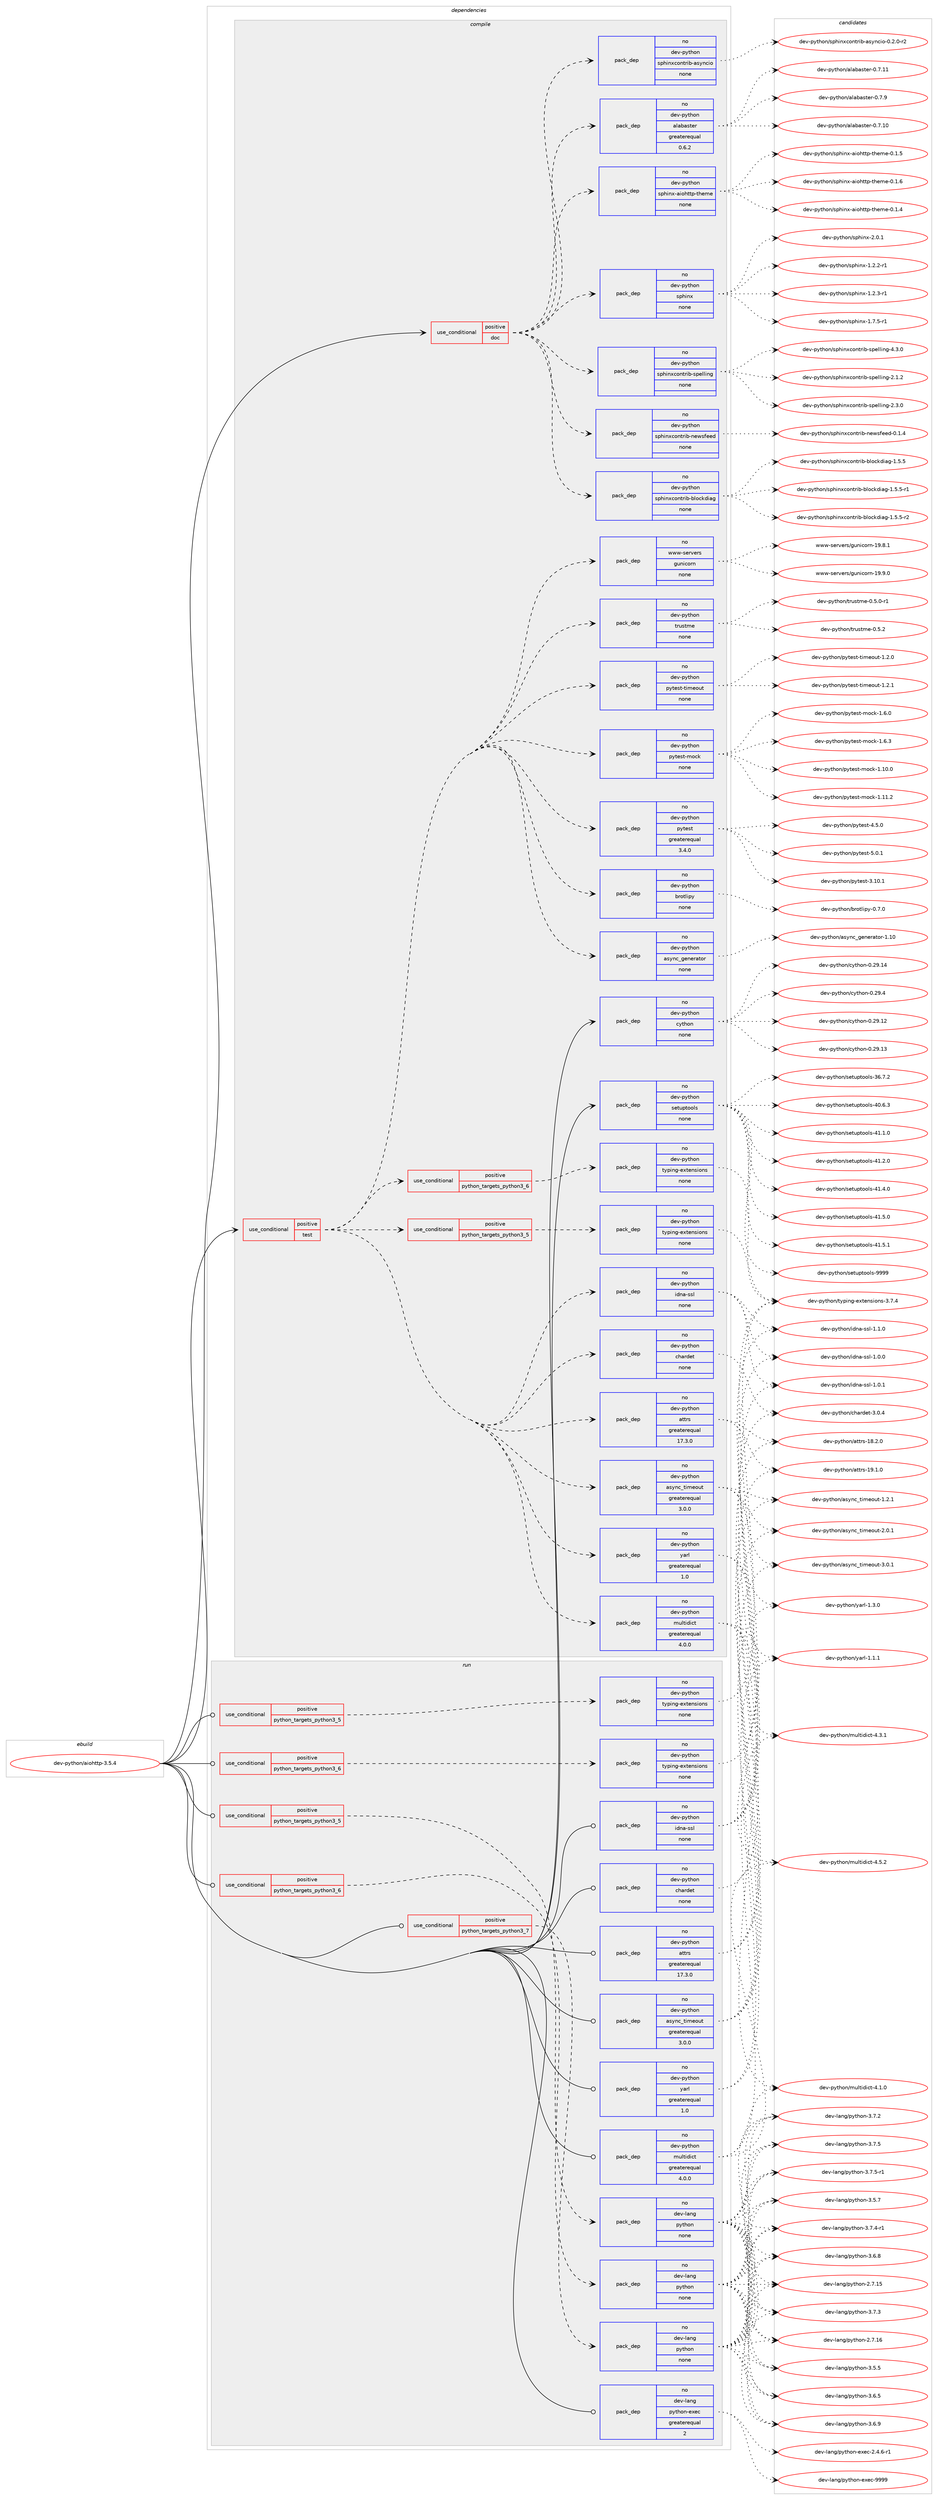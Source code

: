 digraph prolog {

# *************
# Graph options
# *************

newrank=true;
concentrate=true;
compound=true;
graph [rankdir=LR,fontname=Helvetica,fontsize=10,ranksep=1.5];#, ranksep=2.5, nodesep=0.2];
edge  [arrowhead=vee];
node  [fontname=Helvetica,fontsize=10];

# **********
# The ebuild
# **********

subgraph cluster_leftcol {
color=gray;
rank=same;
label=<<i>ebuild</i>>;
id [label="dev-python/aiohttp-3.5.4", color=red, width=4, href="../dev-python/aiohttp-3.5.4.svg"];
}

# ****************
# The dependencies
# ****************

subgraph cluster_midcol {
color=gray;
label=<<i>dependencies</i>>;
subgraph cluster_compile {
fillcolor="#eeeeee";
style=filled;
label=<<i>compile</i>>;
subgraph cond135931 {
dependency593537 [label=<<TABLE BORDER="0" CELLBORDER="1" CELLSPACING="0" CELLPADDING="4"><TR><TD ROWSPAN="3" CELLPADDING="10">use_conditional</TD></TR><TR><TD>positive</TD></TR><TR><TD>doc</TD></TR></TABLE>>, shape=none, color=red];
subgraph pack445834 {
dependency593538 [label=<<TABLE BORDER="0" CELLBORDER="1" CELLSPACING="0" CELLPADDING="4" WIDTH="220"><TR><TD ROWSPAN="6" CELLPADDING="30">pack_dep</TD></TR><TR><TD WIDTH="110">no</TD></TR><TR><TD>dev-python</TD></TR><TR><TD>alabaster</TD></TR><TR><TD>greaterequal</TD></TR><TR><TD>0.6.2</TD></TR></TABLE>>, shape=none, color=blue];
}
dependency593537:e -> dependency593538:w [weight=20,style="dashed",arrowhead="vee"];
subgraph pack445835 {
dependency593539 [label=<<TABLE BORDER="0" CELLBORDER="1" CELLSPACING="0" CELLPADDING="4" WIDTH="220"><TR><TD ROWSPAN="6" CELLPADDING="30">pack_dep</TD></TR><TR><TD WIDTH="110">no</TD></TR><TR><TD>dev-python</TD></TR><TR><TD>sphinxcontrib-asyncio</TD></TR><TR><TD>none</TD></TR><TR><TD></TD></TR></TABLE>>, shape=none, color=blue];
}
dependency593537:e -> dependency593539:w [weight=20,style="dashed",arrowhead="vee"];
subgraph pack445836 {
dependency593540 [label=<<TABLE BORDER="0" CELLBORDER="1" CELLSPACING="0" CELLPADDING="4" WIDTH="220"><TR><TD ROWSPAN="6" CELLPADDING="30">pack_dep</TD></TR><TR><TD WIDTH="110">no</TD></TR><TR><TD>dev-python</TD></TR><TR><TD>sphinxcontrib-blockdiag</TD></TR><TR><TD>none</TD></TR><TR><TD></TD></TR></TABLE>>, shape=none, color=blue];
}
dependency593537:e -> dependency593540:w [weight=20,style="dashed",arrowhead="vee"];
subgraph pack445837 {
dependency593541 [label=<<TABLE BORDER="0" CELLBORDER="1" CELLSPACING="0" CELLPADDING="4" WIDTH="220"><TR><TD ROWSPAN="6" CELLPADDING="30">pack_dep</TD></TR><TR><TD WIDTH="110">no</TD></TR><TR><TD>dev-python</TD></TR><TR><TD>sphinxcontrib-newsfeed</TD></TR><TR><TD>none</TD></TR><TR><TD></TD></TR></TABLE>>, shape=none, color=blue];
}
dependency593537:e -> dependency593541:w [weight=20,style="dashed",arrowhead="vee"];
subgraph pack445838 {
dependency593542 [label=<<TABLE BORDER="0" CELLBORDER="1" CELLSPACING="0" CELLPADDING="4" WIDTH="220"><TR><TD ROWSPAN="6" CELLPADDING="30">pack_dep</TD></TR><TR><TD WIDTH="110">no</TD></TR><TR><TD>dev-python</TD></TR><TR><TD>sphinxcontrib-spelling</TD></TR><TR><TD>none</TD></TR><TR><TD></TD></TR></TABLE>>, shape=none, color=blue];
}
dependency593537:e -> dependency593542:w [weight=20,style="dashed",arrowhead="vee"];
subgraph pack445839 {
dependency593543 [label=<<TABLE BORDER="0" CELLBORDER="1" CELLSPACING="0" CELLPADDING="4" WIDTH="220"><TR><TD ROWSPAN="6" CELLPADDING="30">pack_dep</TD></TR><TR><TD WIDTH="110">no</TD></TR><TR><TD>dev-python</TD></TR><TR><TD>sphinx</TD></TR><TR><TD>none</TD></TR><TR><TD></TD></TR></TABLE>>, shape=none, color=blue];
}
dependency593537:e -> dependency593543:w [weight=20,style="dashed",arrowhead="vee"];
subgraph pack445840 {
dependency593544 [label=<<TABLE BORDER="0" CELLBORDER="1" CELLSPACING="0" CELLPADDING="4" WIDTH="220"><TR><TD ROWSPAN="6" CELLPADDING="30">pack_dep</TD></TR><TR><TD WIDTH="110">no</TD></TR><TR><TD>dev-python</TD></TR><TR><TD>sphinx-aiohttp-theme</TD></TR><TR><TD>none</TD></TR><TR><TD></TD></TR></TABLE>>, shape=none, color=blue];
}
dependency593537:e -> dependency593544:w [weight=20,style="dashed",arrowhead="vee"];
}
id:e -> dependency593537:w [weight=20,style="solid",arrowhead="vee"];
subgraph cond135932 {
dependency593545 [label=<<TABLE BORDER="0" CELLBORDER="1" CELLSPACING="0" CELLPADDING="4"><TR><TD ROWSPAN="3" CELLPADDING="10">use_conditional</TD></TR><TR><TD>positive</TD></TR><TR><TD>test</TD></TR></TABLE>>, shape=none, color=red];
subgraph pack445841 {
dependency593546 [label=<<TABLE BORDER="0" CELLBORDER="1" CELLSPACING="0" CELLPADDING="4" WIDTH="220"><TR><TD ROWSPAN="6" CELLPADDING="30">pack_dep</TD></TR><TR><TD WIDTH="110">no</TD></TR><TR><TD>dev-python</TD></TR><TR><TD>async_timeout</TD></TR><TR><TD>greaterequal</TD></TR><TR><TD>3.0.0</TD></TR></TABLE>>, shape=none, color=blue];
}
dependency593545:e -> dependency593546:w [weight=20,style="dashed",arrowhead="vee"];
subgraph pack445842 {
dependency593547 [label=<<TABLE BORDER="0" CELLBORDER="1" CELLSPACING="0" CELLPADDING="4" WIDTH="220"><TR><TD ROWSPAN="6" CELLPADDING="30">pack_dep</TD></TR><TR><TD WIDTH="110">no</TD></TR><TR><TD>dev-python</TD></TR><TR><TD>attrs</TD></TR><TR><TD>greaterequal</TD></TR><TR><TD>17.3.0</TD></TR></TABLE>>, shape=none, color=blue];
}
dependency593545:e -> dependency593547:w [weight=20,style="dashed",arrowhead="vee"];
subgraph pack445843 {
dependency593548 [label=<<TABLE BORDER="0" CELLBORDER="1" CELLSPACING="0" CELLPADDING="4" WIDTH="220"><TR><TD ROWSPAN="6" CELLPADDING="30">pack_dep</TD></TR><TR><TD WIDTH="110">no</TD></TR><TR><TD>dev-python</TD></TR><TR><TD>chardet</TD></TR><TR><TD>none</TD></TR><TR><TD></TD></TR></TABLE>>, shape=none, color=blue];
}
dependency593545:e -> dependency593548:w [weight=20,style="dashed",arrowhead="vee"];
subgraph pack445844 {
dependency593549 [label=<<TABLE BORDER="0" CELLBORDER="1" CELLSPACING="0" CELLPADDING="4" WIDTH="220"><TR><TD ROWSPAN="6" CELLPADDING="30">pack_dep</TD></TR><TR><TD WIDTH="110">no</TD></TR><TR><TD>dev-python</TD></TR><TR><TD>multidict</TD></TR><TR><TD>greaterequal</TD></TR><TR><TD>4.0.0</TD></TR></TABLE>>, shape=none, color=blue];
}
dependency593545:e -> dependency593549:w [weight=20,style="dashed",arrowhead="vee"];
subgraph pack445845 {
dependency593550 [label=<<TABLE BORDER="0" CELLBORDER="1" CELLSPACING="0" CELLPADDING="4" WIDTH="220"><TR><TD ROWSPAN="6" CELLPADDING="30">pack_dep</TD></TR><TR><TD WIDTH="110">no</TD></TR><TR><TD>dev-python</TD></TR><TR><TD>yarl</TD></TR><TR><TD>greaterequal</TD></TR><TR><TD>1.0</TD></TR></TABLE>>, shape=none, color=blue];
}
dependency593545:e -> dependency593550:w [weight=20,style="dashed",arrowhead="vee"];
subgraph pack445846 {
dependency593551 [label=<<TABLE BORDER="0" CELLBORDER="1" CELLSPACING="0" CELLPADDING="4" WIDTH="220"><TR><TD ROWSPAN="6" CELLPADDING="30">pack_dep</TD></TR><TR><TD WIDTH="110">no</TD></TR><TR><TD>dev-python</TD></TR><TR><TD>idna-ssl</TD></TR><TR><TD>none</TD></TR><TR><TD></TD></TR></TABLE>>, shape=none, color=blue];
}
dependency593545:e -> dependency593551:w [weight=20,style="dashed",arrowhead="vee"];
subgraph cond135933 {
dependency593552 [label=<<TABLE BORDER="0" CELLBORDER="1" CELLSPACING="0" CELLPADDING="4"><TR><TD ROWSPAN="3" CELLPADDING="10">use_conditional</TD></TR><TR><TD>positive</TD></TR><TR><TD>python_targets_python3_5</TD></TR></TABLE>>, shape=none, color=red];
subgraph pack445847 {
dependency593553 [label=<<TABLE BORDER="0" CELLBORDER="1" CELLSPACING="0" CELLPADDING="4" WIDTH="220"><TR><TD ROWSPAN="6" CELLPADDING="30">pack_dep</TD></TR><TR><TD WIDTH="110">no</TD></TR><TR><TD>dev-python</TD></TR><TR><TD>typing-extensions</TD></TR><TR><TD>none</TD></TR><TR><TD></TD></TR></TABLE>>, shape=none, color=blue];
}
dependency593552:e -> dependency593553:w [weight=20,style="dashed",arrowhead="vee"];
}
dependency593545:e -> dependency593552:w [weight=20,style="dashed",arrowhead="vee"];
subgraph cond135934 {
dependency593554 [label=<<TABLE BORDER="0" CELLBORDER="1" CELLSPACING="0" CELLPADDING="4"><TR><TD ROWSPAN="3" CELLPADDING="10">use_conditional</TD></TR><TR><TD>positive</TD></TR><TR><TD>python_targets_python3_6</TD></TR></TABLE>>, shape=none, color=red];
subgraph pack445848 {
dependency593555 [label=<<TABLE BORDER="0" CELLBORDER="1" CELLSPACING="0" CELLPADDING="4" WIDTH="220"><TR><TD ROWSPAN="6" CELLPADDING="30">pack_dep</TD></TR><TR><TD WIDTH="110">no</TD></TR><TR><TD>dev-python</TD></TR><TR><TD>typing-extensions</TD></TR><TR><TD>none</TD></TR><TR><TD></TD></TR></TABLE>>, shape=none, color=blue];
}
dependency593554:e -> dependency593555:w [weight=20,style="dashed",arrowhead="vee"];
}
dependency593545:e -> dependency593554:w [weight=20,style="dashed",arrowhead="vee"];
subgraph pack445849 {
dependency593556 [label=<<TABLE BORDER="0" CELLBORDER="1" CELLSPACING="0" CELLPADDING="4" WIDTH="220"><TR><TD ROWSPAN="6" CELLPADDING="30">pack_dep</TD></TR><TR><TD WIDTH="110">no</TD></TR><TR><TD>dev-python</TD></TR><TR><TD>async_generator</TD></TR><TR><TD>none</TD></TR><TR><TD></TD></TR></TABLE>>, shape=none, color=blue];
}
dependency593545:e -> dependency593556:w [weight=20,style="dashed",arrowhead="vee"];
subgraph pack445850 {
dependency593557 [label=<<TABLE BORDER="0" CELLBORDER="1" CELLSPACING="0" CELLPADDING="4" WIDTH="220"><TR><TD ROWSPAN="6" CELLPADDING="30">pack_dep</TD></TR><TR><TD WIDTH="110">no</TD></TR><TR><TD>dev-python</TD></TR><TR><TD>brotlipy</TD></TR><TR><TD>none</TD></TR><TR><TD></TD></TR></TABLE>>, shape=none, color=blue];
}
dependency593545:e -> dependency593557:w [weight=20,style="dashed",arrowhead="vee"];
subgraph pack445851 {
dependency593558 [label=<<TABLE BORDER="0" CELLBORDER="1" CELLSPACING="0" CELLPADDING="4" WIDTH="220"><TR><TD ROWSPAN="6" CELLPADDING="30">pack_dep</TD></TR><TR><TD WIDTH="110">no</TD></TR><TR><TD>dev-python</TD></TR><TR><TD>pytest</TD></TR><TR><TD>greaterequal</TD></TR><TR><TD>3.4.0</TD></TR></TABLE>>, shape=none, color=blue];
}
dependency593545:e -> dependency593558:w [weight=20,style="dashed",arrowhead="vee"];
subgraph pack445852 {
dependency593559 [label=<<TABLE BORDER="0" CELLBORDER="1" CELLSPACING="0" CELLPADDING="4" WIDTH="220"><TR><TD ROWSPAN="6" CELLPADDING="30">pack_dep</TD></TR><TR><TD WIDTH="110">no</TD></TR><TR><TD>dev-python</TD></TR><TR><TD>pytest-mock</TD></TR><TR><TD>none</TD></TR><TR><TD></TD></TR></TABLE>>, shape=none, color=blue];
}
dependency593545:e -> dependency593559:w [weight=20,style="dashed",arrowhead="vee"];
subgraph pack445853 {
dependency593560 [label=<<TABLE BORDER="0" CELLBORDER="1" CELLSPACING="0" CELLPADDING="4" WIDTH="220"><TR><TD ROWSPAN="6" CELLPADDING="30">pack_dep</TD></TR><TR><TD WIDTH="110">no</TD></TR><TR><TD>dev-python</TD></TR><TR><TD>pytest-timeout</TD></TR><TR><TD>none</TD></TR><TR><TD></TD></TR></TABLE>>, shape=none, color=blue];
}
dependency593545:e -> dependency593560:w [weight=20,style="dashed",arrowhead="vee"];
subgraph pack445854 {
dependency593561 [label=<<TABLE BORDER="0" CELLBORDER="1" CELLSPACING="0" CELLPADDING="4" WIDTH="220"><TR><TD ROWSPAN="6" CELLPADDING="30">pack_dep</TD></TR><TR><TD WIDTH="110">no</TD></TR><TR><TD>dev-python</TD></TR><TR><TD>trustme</TD></TR><TR><TD>none</TD></TR><TR><TD></TD></TR></TABLE>>, shape=none, color=blue];
}
dependency593545:e -> dependency593561:w [weight=20,style="dashed",arrowhead="vee"];
subgraph pack445855 {
dependency593562 [label=<<TABLE BORDER="0" CELLBORDER="1" CELLSPACING="0" CELLPADDING="4" WIDTH="220"><TR><TD ROWSPAN="6" CELLPADDING="30">pack_dep</TD></TR><TR><TD WIDTH="110">no</TD></TR><TR><TD>www-servers</TD></TR><TR><TD>gunicorn</TD></TR><TR><TD>none</TD></TR><TR><TD></TD></TR></TABLE>>, shape=none, color=blue];
}
dependency593545:e -> dependency593562:w [weight=20,style="dashed",arrowhead="vee"];
}
id:e -> dependency593545:w [weight=20,style="solid",arrowhead="vee"];
subgraph pack445856 {
dependency593563 [label=<<TABLE BORDER="0" CELLBORDER="1" CELLSPACING="0" CELLPADDING="4" WIDTH="220"><TR><TD ROWSPAN="6" CELLPADDING="30">pack_dep</TD></TR><TR><TD WIDTH="110">no</TD></TR><TR><TD>dev-python</TD></TR><TR><TD>cython</TD></TR><TR><TD>none</TD></TR><TR><TD></TD></TR></TABLE>>, shape=none, color=blue];
}
id:e -> dependency593563:w [weight=20,style="solid",arrowhead="vee"];
subgraph pack445857 {
dependency593564 [label=<<TABLE BORDER="0" CELLBORDER="1" CELLSPACING="0" CELLPADDING="4" WIDTH="220"><TR><TD ROWSPAN="6" CELLPADDING="30">pack_dep</TD></TR><TR><TD WIDTH="110">no</TD></TR><TR><TD>dev-python</TD></TR><TR><TD>setuptools</TD></TR><TR><TD>none</TD></TR><TR><TD></TD></TR></TABLE>>, shape=none, color=blue];
}
id:e -> dependency593564:w [weight=20,style="solid",arrowhead="vee"];
}
subgraph cluster_compileandrun {
fillcolor="#eeeeee";
style=filled;
label=<<i>compile and run</i>>;
}
subgraph cluster_run {
fillcolor="#eeeeee";
style=filled;
label=<<i>run</i>>;
subgraph cond135935 {
dependency593565 [label=<<TABLE BORDER="0" CELLBORDER="1" CELLSPACING="0" CELLPADDING="4"><TR><TD ROWSPAN="3" CELLPADDING="10">use_conditional</TD></TR><TR><TD>positive</TD></TR><TR><TD>python_targets_python3_5</TD></TR></TABLE>>, shape=none, color=red];
subgraph pack445858 {
dependency593566 [label=<<TABLE BORDER="0" CELLBORDER="1" CELLSPACING="0" CELLPADDING="4" WIDTH="220"><TR><TD ROWSPAN="6" CELLPADDING="30">pack_dep</TD></TR><TR><TD WIDTH="110">no</TD></TR><TR><TD>dev-lang</TD></TR><TR><TD>python</TD></TR><TR><TD>none</TD></TR><TR><TD></TD></TR></TABLE>>, shape=none, color=blue];
}
dependency593565:e -> dependency593566:w [weight=20,style="dashed",arrowhead="vee"];
}
id:e -> dependency593565:w [weight=20,style="solid",arrowhead="odot"];
subgraph cond135936 {
dependency593567 [label=<<TABLE BORDER="0" CELLBORDER="1" CELLSPACING="0" CELLPADDING="4"><TR><TD ROWSPAN="3" CELLPADDING="10">use_conditional</TD></TR><TR><TD>positive</TD></TR><TR><TD>python_targets_python3_5</TD></TR></TABLE>>, shape=none, color=red];
subgraph pack445859 {
dependency593568 [label=<<TABLE BORDER="0" CELLBORDER="1" CELLSPACING="0" CELLPADDING="4" WIDTH="220"><TR><TD ROWSPAN="6" CELLPADDING="30">pack_dep</TD></TR><TR><TD WIDTH="110">no</TD></TR><TR><TD>dev-python</TD></TR><TR><TD>typing-extensions</TD></TR><TR><TD>none</TD></TR><TR><TD></TD></TR></TABLE>>, shape=none, color=blue];
}
dependency593567:e -> dependency593568:w [weight=20,style="dashed",arrowhead="vee"];
}
id:e -> dependency593567:w [weight=20,style="solid",arrowhead="odot"];
subgraph cond135937 {
dependency593569 [label=<<TABLE BORDER="0" CELLBORDER="1" CELLSPACING="0" CELLPADDING="4"><TR><TD ROWSPAN="3" CELLPADDING="10">use_conditional</TD></TR><TR><TD>positive</TD></TR><TR><TD>python_targets_python3_6</TD></TR></TABLE>>, shape=none, color=red];
subgraph pack445860 {
dependency593570 [label=<<TABLE BORDER="0" CELLBORDER="1" CELLSPACING="0" CELLPADDING="4" WIDTH="220"><TR><TD ROWSPAN="6" CELLPADDING="30">pack_dep</TD></TR><TR><TD WIDTH="110">no</TD></TR><TR><TD>dev-lang</TD></TR><TR><TD>python</TD></TR><TR><TD>none</TD></TR><TR><TD></TD></TR></TABLE>>, shape=none, color=blue];
}
dependency593569:e -> dependency593570:w [weight=20,style="dashed",arrowhead="vee"];
}
id:e -> dependency593569:w [weight=20,style="solid",arrowhead="odot"];
subgraph cond135938 {
dependency593571 [label=<<TABLE BORDER="0" CELLBORDER="1" CELLSPACING="0" CELLPADDING="4"><TR><TD ROWSPAN="3" CELLPADDING="10">use_conditional</TD></TR><TR><TD>positive</TD></TR><TR><TD>python_targets_python3_6</TD></TR></TABLE>>, shape=none, color=red];
subgraph pack445861 {
dependency593572 [label=<<TABLE BORDER="0" CELLBORDER="1" CELLSPACING="0" CELLPADDING="4" WIDTH="220"><TR><TD ROWSPAN="6" CELLPADDING="30">pack_dep</TD></TR><TR><TD WIDTH="110">no</TD></TR><TR><TD>dev-python</TD></TR><TR><TD>typing-extensions</TD></TR><TR><TD>none</TD></TR><TR><TD></TD></TR></TABLE>>, shape=none, color=blue];
}
dependency593571:e -> dependency593572:w [weight=20,style="dashed",arrowhead="vee"];
}
id:e -> dependency593571:w [weight=20,style="solid",arrowhead="odot"];
subgraph cond135939 {
dependency593573 [label=<<TABLE BORDER="0" CELLBORDER="1" CELLSPACING="0" CELLPADDING="4"><TR><TD ROWSPAN="3" CELLPADDING="10">use_conditional</TD></TR><TR><TD>positive</TD></TR><TR><TD>python_targets_python3_7</TD></TR></TABLE>>, shape=none, color=red];
subgraph pack445862 {
dependency593574 [label=<<TABLE BORDER="0" CELLBORDER="1" CELLSPACING="0" CELLPADDING="4" WIDTH="220"><TR><TD ROWSPAN="6" CELLPADDING="30">pack_dep</TD></TR><TR><TD WIDTH="110">no</TD></TR><TR><TD>dev-lang</TD></TR><TR><TD>python</TD></TR><TR><TD>none</TD></TR><TR><TD></TD></TR></TABLE>>, shape=none, color=blue];
}
dependency593573:e -> dependency593574:w [weight=20,style="dashed",arrowhead="vee"];
}
id:e -> dependency593573:w [weight=20,style="solid",arrowhead="odot"];
subgraph pack445863 {
dependency593575 [label=<<TABLE BORDER="0" CELLBORDER="1" CELLSPACING="0" CELLPADDING="4" WIDTH="220"><TR><TD ROWSPAN="6" CELLPADDING="30">pack_dep</TD></TR><TR><TD WIDTH="110">no</TD></TR><TR><TD>dev-lang</TD></TR><TR><TD>python-exec</TD></TR><TR><TD>greaterequal</TD></TR><TR><TD>2</TD></TR></TABLE>>, shape=none, color=blue];
}
id:e -> dependency593575:w [weight=20,style="solid",arrowhead="odot"];
subgraph pack445864 {
dependency593576 [label=<<TABLE BORDER="0" CELLBORDER="1" CELLSPACING="0" CELLPADDING="4" WIDTH="220"><TR><TD ROWSPAN="6" CELLPADDING="30">pack_dep</TD></TR><TR><TD WIDTH="110">no</TD></TR><TR><TD>dev-python</TD></TR><TR><TD>async_timeout</TD></TR><TR><TD>greaterequal</TD></TR><TR><TD>3.0.0</TD></TR></TABLE>>, shape=none, color=blue];
}
id:e -> dependency593576:w [weight=20,style="solid",arrowhead="odot"];
subgraph pack445865 {
dependency593577 [label=<<TABLE BORDER="0" CELLBORDER="1" CELLSPACING="0" CELLPADDING="4" WIDTH="220"><TR><TD ROWSPAN="6" CELLPADDING="30">pack_dep</TD></TR><TR><TD WIDTH="110">no</TD></TR><TR><TD>dev-python</TD></TR><TR><TD>attrs</TD></TR><TR><TD>greaterequal</TD></TR><TR><TD>17.3.0</TD></TR></TABLE>>, shape=none, color=blue];
}
id:e -> dependency593577:w [weight=20,style="solid",arrowhead="odot"];
subgraph pack445866 {
dependency593578 [label=<<TABLE BORDER="0" CELLBORDER="1" CELLSPACING="0" CELLPADDING="4" WIDTH="220"><TR><TD ROWSPAN="6" CELLPADDING="30">pack_dep</TD></TR><TR><TD WIDTH="110">no</TD></TR><TR><TD>dev-python</TD></TR><TR><TD>chardet</TD></TR><TR><TD>none</TD></TR><TR><TD></TD></TR></TABLE>>, shape=none, color=blue];
}
id:e -> dependency593578:w [weight=20,style="solid",arrowhead="odot"];
subgraph pack445867 {
dependency593579 [label=<<TABLE BORDER="0" CELLBORDER="1" CELLSPACING="0" CELLPADDING="4" WIDTH="220"><TR><TD ROWSPAN="6" CELLPADDING="30">pack_dep</TD></TR><TR><TD WIDTH="110">no</TD></TR><TR><TD>dev-python</TD></TR><TR><TD>idna-ssl</TD></TR><TR><TD>none</TD></TR><TR><TD></TD></TR></TABLE>>, shape=none, color=blue];
}
id:e -> dependency593579:w [weight=20,style="solid",arrowhead="odot"];
subgraph pack445868 {
dependency593580 [label=<<TABLE BORDER="0" CELLBORDER="1" CELLSPACING="0" CELLPADDING="4" WIDTH="220"><TR><TD ROWSPAN="6" CELLPADDING="30">pack_dep</TD></TR><TR><TD WIDTH="110">no</TD></TR><TR><TD>dev-python</TD></TR><TR><TD>multidict</TD></TR><TR><TD>greaterequal</TD></TR><TR><TD>4.0.0</TD></TR></TABLE>>, shape=none, color=blue];
}
id:e -> dependency593580:w [weight=20,style="solid",arrowhead="odot"];
subgraph pack445869 {
dependency593581 [label=<<TABLE BORDER="0" CELLBORDER="1" CELLSPACING="0" CELLPADDING="4" WIDTH="220"><TR><TD ROWSPAN="6" CELLPADDING="30">pack_dep</TD></TR><TR><TD WIDTH="110">no</TD></TR><TR><TD>dev-python</TD></TR><TR><TD>yarl</TD></TR><TR><TD>greaterequal</TD></TR><TR><TD>1.0</TD></TR></TABLE>>, shape=none, color=blue];
}
id:e -> dependency593581:w [weight=20,style="solid",arrowhead="odot"];
}
}

# **************
# The candidates
# **************

subgraph cluster_choices {
rank=same;
color=gray;
label=<<i>candidates</i>>;

subgraph choice445834 {
color=black;
nodesep=1;
choice10010111845112121116104111110479710897989711511610111445484655464948 [label="dev-python/alabaster-0.7.10", color=red, width=4,href="../dev-python/alabaster-0.7.10.svg"];
choice10010111845112121116104111110479710897989711511610111445484655464949 [label="dev-python/alabaster-0.7.11", color=red, width=4,href="../dev-python/alabaster-0.7.11.svg"];
choice100101118451121211161041111104797108979897115116101114454846554657 [label="dev-python/alabaster-0.7.9", color=red, width=4,href="../dev-python/alabaster-0.7.9.svg"];
dependency593538:e -> choice10010111845112121116104111110479710897989711511610111445484655464948:w [style=dotted,weight="100"];
dependency593538:e -> choice10010111845112121116104111110479710897989711511610111445484655464949:w [style=dotted,weight="100"];
dependency593538:e -> choice100101118451121211161041111104797108979897115116101114454846554657:w [style=dotted,weight="100"];
}
subgraph choice445835 {
color=black;
nodesep=1;
choice100101118451121211161041111104711511210410511012099111110116114105984597115121110991051114548465046484511450 [label="dev-python/sphinxcontrib-asyncio-0.2.0-r2", color=red, width=4,href="../dev-python/sphinxcontrib-asyncio-0.2.0-r2.svg"];
dependency593539:e -> choice100101118451121211161041111104711511210410511012099111110116114105984597115121110991051114548465046484511450:w [style=dotted,weight="100"];
}
subgraph choice445836 {
color=black;
nodesep=1;
choice1001011184511212111610411111047115112104105110120991111101161141059845981081119910710010597103454946534653 [label="dev-python/sphinxcontrib-blockdiag-1.5.5", color=red, width=4,href="../dev-python/sphinxcontrib-blockdiag-1.5.5.svg"];
choice10010111845112121116104111110471151121041051101209911111011611410598459810811199107100105971034549465346534511449 [label="dev-python/sphinxcontrib-blockdiag-1.5.5-r1", color=red, width=4,href="../dev-python/sphinxcontrib-blockdiag-1.5.5-r1.svg"];
choice10010111845112121116104111110471151121041051101209911111011611410598459810811199107100105971034549465346534511450 [label="dev-python/sphinxcontrib-blockdiag-1.5.5-r2", color=red, width=4,href="../dev-python/sphinxcontrib-blockdiag-1.5.5-r2.svg"];
dependency593540:e -> choice1001011184511212111610411111047115112104105110120991111101161141059845981081119910710010597103454946534653:w [style=dotted,weight="100"];
dependency593540:e -> choice10010111845112121116104111110471151121041051101209911111011611410598459810811199107100105971034549465346534511449:w [style=dotted,weight="100"];
dependency593540:e -> choice10010111845112121116104111110471151121041051101209911111011611410598459810811199107100105971034549465346534511450:w [style=dotted,weight="100"];
}
subgraph choice445837 {
color=black;
nodesep=1;
choice1001011184511212111610411111047115112104105110120991111101161141059845110101119115102101101100454846494652 [label="dev-python/sphinxcontrib-newsfeed-0.1.4", color=red, width=4,href="../dev-python/sphinxcontrib-newsfeed-0.1.4.svg"];
dependency593541:e -> choice1001011184511212111610411111047115112104105110120991111101161141059845110101119115102101101100454846494652:w [style=dotted,weight="100"];
}
subgraph choice445838 {
color=black;
nodesep=1;
choice1001011184511212111610411111047115112104105110120991111101161141059845115112101108108105110103455046494650 [label="dev-python/sphinxcontrib-spelling-2.1.2", color=red, width=4,href="../dev-python/sphinxcontrib-spelling-2.1.2.svg"];
choice1001011184511212111610411111047115112104105110120991111101161141059845115112101108108105110103455046514648 [label="dev-python/sphinxcontrib-spelling-2.3.0", color=red, width=4,href="../dev-python/sphinxcontrib-spelling-2.3.0.svg"];
choice1001011184511212111610411111047115112104105110120991111101161141059845115112101108108105110103455246514648 [label="dev-python/sphinxcontrib-spelling-4.3.0", color=red, width=4,href="../dev-python/sphinxcontrib-spelling-4.3.0.svg"];
dependency593542:e -> choice1001011184511212111610411111047115112104105110120991111101161141059845115112101108108105110103455046494650:w [style=dotted,weight="100"];
dependency593542:e -> choice1001011184511212111610411111047115112104105110120991111101161141059845115112101108108105110103455046514648:w [style=dotted,weight="100"];
dependency593542:e -> choice1001011184511212111610411111047115112104105110120991111101161141059845115112101108108105110103455246514648:w [style=dotted,weight="100"];
}
subgraph choice445839 {
color=black;
nodesep=1;
choice10010111845112121116104111110471151121041051101204549465046504511449 [label="dev-python/sphinx-1.2.2-r1", color=red, width=4,href="../dev-python/sphinx-1.2.2-r1.svg"];
choice10010111845112121116104111110471151121041051101204549465046514511449 [label="dev-python/sphinx-1.2.3-r1", color=red, width=4,href="../dev-python/sphinx-1.2.3-r1.svg"];
choice10010111845112121116104111110471151121041051101204549465546534511449 [label="dev-python/sphinx-1.7.5-r1", color=red, width=4,href="../dev-python/sphinx-1.7.5-r1.svg"];
choice1001011184511212111610411111047115112104105110120455046484649 [label="dev-python/sphinx-2.0.1", color=red, width=4,href="../dev-python/sphinx-2.0.1.svg"];
dependency593543:e -> choice10010111845112121116104111110471151121041051101204549465046504511449:w [style=dotted,weight="100"];
dependency593543:e -> choice10010111845112121116104111110471151121041051101204549465046514511449:w [style=dotted,weight="100"];
dependency593543:e -> choice10010111845112121116104111110471151121041051101204549465546534511449:w [style=dotted,weight="100"];
dependency593543:e -> choice1001011184511212111610411111047115112104105110120455046484649:w [style=dotted,weight="100"];
}
subgraph choice445840 {
color=black;
nodesep=1;
choice1001011184511212111610411111047115112104105110120459710511110411611611245116104101109101454846494652 [label="dev-python/sphinx-aiohttp-theme-0.1.4", color=red, width=4,href="../dev-python/sphinx-aiohttp-theme-0.1.4.svg"];
choice1001011184511212111610411111047115112104105110120459710511110411611611245116104101109101454846494653 [label="dev-python/sphinx-aiohttp-theme-0.1.5", color=red, width=4,href="../dev-python/sphinx-aiohttp-theme-0.1.5.svg"];
choice1001011184511212111610411111047115112104105110120459710511110411611611245116104101109101454846494654 [label="dev-python/sphinx-aiohttp-theme-0.1.6", color=red, width=4,href="../dev-python/sphinx-aiohttp-theme-0.1.6.svg"];
dependency593544:e -> choice1001011184511212111610411111047115112104105110120459710511110411611611245116104101109101454846494652:w [style=dotted,weight="100"];
dependency593544:e -> choice1001011184511212111610411111047115112104105110120459710511110411611611245116104101109101454846494653:w [style=dotted,weight="100"];
dependency593544:e -> choice1001011184511212111610411111047115112104105110120459710511110411611611245116104101109101454846494654:w [style=dotted,weight="100"];
}
subgraph choice445841 {
color=black;
nodesep=1;
choice1001011184511212111610411111047971151211109995116105109101111117116454946504649 [label="dev-python/async_timeout-1.2.1", color=red, width=4,href="../dev-python/async_timeout-1.2.1.svg"];
choice1001011184511212111610411111047971151211109995116105109101111117116455046484649 [label="dev-python/async_timeout-2.0.1", color=red, width=4,href="../dev-python/async_timeout-2.0.1.svg"];
choice1001011184511212111610411111047971151211109995116105109101111117116455146484649 [label="dev-python/async_timeout-3.0.1", color=red, width=4,href="../dev-python/async_timeout-3.0.1.svg"];
dependency593546:e -> choice1001011184511212111610411111047971151211109995116105109101111117116454946504649:w [style=dotted,weight="100"];
dependency593546:e -> choice1001011184511212111610411111047971151211109995116105109101111117116455046484649:w [style=dotted,weight="100"];
dependency593546:e -> choice1001011184511212111610411111047971151211109995116105109101111117116455146484649:w [style=dotted,weight="100"];
}
subgraph choice445842 {
color=black;
nodesep=1;
choice10010111845112121116104111110479711611611411545495646504648 [label="dev-python/attrs-18.2.0", color=red, width=4,href="../dev-python/attrs-18.2.0.svg"];
choice10010111845112121116104111110479711611611411545495746494648 [label="dev-python/attrs-19.1.0", color=red, width=4,href="../dev-python/attrs-19.1.0.svg"];
dependency593547:e -> choice10010111845112121116104111110479711611611411545495646504648:w [style=dotted,weight="100"];
dependency593547:e -> choice10010111845112121116104111110479711611611411545495746494648:w [style=dotted,weight="100"];
}
subgraph choice445843 {
color=black;
nodesep=1;
choice10010111845112121116104111110479910497114100101116455146484652 [label="dev-python/chardet-3.0.4", color=red, width=4,href="../dev-python/chardet-3.0.4.svg"];
dependency593548:e -> choice10010111845112121116104111110479910497114100101116455146484652:w [style=dotted,weight="100"];
}
subgraph choice445844 {
color=black;
nodesep=1;
choice100101118451121211161041111104710911710811610510010599116455246494648 [label="dev-python/multidict-4.1.0", color=red, width=4,href="../dev-python/multidict-4.1.0.svg"];
choice100101118451121211161041111104710911710811610510010599116455246514649 [label="dev-python/multidict-4.3.1", color=red, width=4,href="../dev-python/multidict-4.3.1.svg"];
choice100101118451121211161041111104710911710811610510010599116455246534650 [label="dev-python/multidict-4.5.2", color=red, width=4,href="../dev-python/multidict-4.5.2.svg"];
dependency593549:e -> choice100101118451121211161041111104710911710811610510010599116455246494648:w [style=dotted,weight="100"];
dependency593549:e -> choice100101118451121211161041111104710911710811610510010599116455246514649:w [style=dotted,weight="100"];
dependency593549:e -> choice100101118451121211161041111104710911710811610510010599116455246534650:w [style=dotted,weight="100"];
}
subgraph choice445845 {
color=black;
nodesep=1;
choice100101118451121211161041111104712197114108454946494649 [label="dev-python/yarl-1.1.1", color=red, width=4,href="../dev-python/yarl-1.1.1.svg"];
choice100101118451121211161041111104712197114108454946514648 [label="dev-python/yarl-1.3.0", color=red, width=4,href="../dev-python/yarl-1.3.0.svg"];
dependency593550:e -> choice100101118451121211161041111104712197114108454946494649:w [style=dotted,weight="100"];
dependency593550:e -> choice100101118451121211161041111104712197114108454946514648:w [style=dotted,weight="100"];
}
subgraph choice445846 {
color=black;
nodesep=1;
choice10010111845112121116104111110471051001109745115115108454946484648 [label="dev-python/idna-ssl-1.0.0", color=red, width=4,href="../dev-python/idna-ssl-1.0.0.svg"];
choice10010111845112121116104111110471051001109745115115108454946484649 [label="dev-python/idna-ssl-1.0.1", color=red, width=4,href="../dev-python/idna-ssl-1.0.1.svg"];
choice10010111845112121116104111110471051001109745115115108454946494648 [label="dev-python/idna-ssl-1.1.0", color=red, width=4,href="../dev-python/idna-ssl-1.1.0.svg"];
dependency593551:e -> choice10010111845112121116104111110471051001109745115115108454946484648:w [style=dotted,weight="100"];
dependency593551:e -> choice10010111845112121116104111110471051001109745115115108454946484649:w [style=dotted,weight="100"];
dependency593551:e -> choice10010111845112121116104111110471051001109745115115108454946494648:w [style=dotted,weight="100"];
}
subgraph choice445847 {
color=black;
nodesep=1;
choice100101118451121211161041111104711612111210511010345101120116101110115105111110115455146554652 [label="dev-python/typing-extensions-3.7.4", color=red, width=4,href="../dev-python/typing-extensions-3.7.4.svg"];
dependency593553:e -> choice100101118451121211161041111104711612111210511010345101120116101110115105111110115455146554652:w [style=dotted,weight="100"];
}
subgraph choice445848 {
color=black;
nodesep=1;
choice100101118451121211161041111104711612111210511010345101120116101110115105111110115455146554652 [label="dev-python/typing-extensions-3.7.4", color=red, width=4,href="../dev-python/typing-extensions-3.7.4.svg"];
dependency593555:e -> choice100101118451121211161041111104711612111210511010345101120116101110115105111110115455146554652:w [style=dotted,weight="100"];
}
subgraph choice445849 {
color=black;
nodesep=1;
choice1001011184511212111610411111047971151211109995103101110101114971161111144549464948 [label="dev-python/async_generator-1.10", color=red, width=4,href="../dev-python/async_generator-1.10.svg"];
dependency593556:e -> choice1001011184511212111610411111047971151211109995103101110101114971161111144549464948:w [style=dotted,weight="100"];
}
subgraph choice445850 {
color=black;
nodesep=1;
choice100101118451121211161041111104798114111116108105112121454846554648 [label="dev-python/brotlipy-0.7.0", color=red, width=4,href="../dev-python/brotlipy-0.7.0.svg"];
dependency593557:e -> choice100101118451121211161041111104798114111116108105112121454846554648:w [style=dotted,weight="100"];
}
subgraph choice445851 {
color=black;
nodesep=1;
choice100101118451121211161041111104711212111610111511645514649484649 [label="dev-python/pytest-3.10.1", color=red, width=4,href="../dev-python/pytest-3.10.1.svg"];
choice1001011184511212111610411111047112121116101115116455246534648 [label="dev-python/pytest-4.5.0", color=red, width=4,href="../dev-python/pytest-4.5.0.svg"];
choice1001011184511212111610411111047112121116101115116455346484649 [label="dev-python/pytest-5.0.1", color=red, width=4,href="../dev-python/pytest-5.0.1.svg"];
dependency593558:e -> choice100101118451121211161041111104711212111610111511645514649484649:w [style=dotted,weight="100"];
dependency593558:e -> choice1001011184511212111610411111047112121116101115116455246534648:w [style=dotted,weight="100"];
dependency593558:e -> choice1001011184511212111610411111047112121116101115116455346484649:w [style=dotted,weight="100"];
}
subgraph choice445852 {
color=black;
nodesep=1;
choice1001011184511212111610411111047112121116101115116451091119910745494649484648 [label="dev-python/pytest-mock-1.10.0", color=red, width=4,href="../dev-python/pytest-mock-1.10.0.svg"];
choice1001011184511212111610411111047112121116101115116451091119910745494649494650 [label="dev-python/pytest-mock-1.11.2", color=red, width=4,href="../dev-python/pytest-mock-1.11.2.svg"];
choice10010111845112121116104111110471121211161011151164510911199107454946544648 [label="dev-python/pytest-mock-1.6.0", color=red, width=4,href="../dev-python/pytest-mock-1.6.0.svg"];
choice10010111845112121116104111110471121211161011151164510911199107454946544651 [label="dev-python/pytest-mock-1.6.3", color=red, width=4,href="../dev-python/pytest-mock-1.6.3.svg"];
dependency593559:e -> choice1001011184511212111610411111047112121116101115116451091119910745494649484648:w [style=dotted,weight="100"];
dependency593559:e -> choice1001011184511212111610411111047112121116101115116451091119910745494649494650:w [style=dotted,weight="100"];
dependency593559:e -> choice10010111845112121116104111110471121211161011151164510911199107454946544648:w [style=dotted,weight="100"];
dependency593559:e -> choice10010111845112121116104111110471121211161011151164510911199107454946544651:w [style=dotted,weight="100"];
}
subgraph choice445853 {
color=black;
nodesep=1;
choice100101118451121211161041111104711212111610111511645116105109101111117116454946504648 [label="dev-python/pytest-timeout-1.2.0", color=red, width=4,href="../dev-python/pytest-timeout-1.2.0.svg"];
choice100101118451121211161041111104711212111610111511645116105109101111117116454946504649 [label="dev-python/pytest-timeout-1.2.1", color=red, width=4,href="../dev-python/pytest-timeout-1.2.1.svg"];
dependency593560:e -> choice100101118451121211161041111104711212111610111511645116105109101111117116454946504648:w [style=dotted,weight="100"];
dependency593560:e -> choice100101118451121211161041111104711212111610111511645116105109101111117116454946504649:w [style=dotted,weight="100"];
}
subgraph choice445854 {
color=black;
nodesep=1;
choice10010111845112121116104111110471161141171151161091014548465346484511449 [label="dev-python/trustme-0.5.0-r1", color=red, width=4,href="../dev-python/trustme-0.5.0-r1.svg"];
choice1001011184511212111610411111047116114117115116109101454846534650 [label="dev-python/trustme-0.5.2", color=red, width=4,href="../dev-python/trustme-0.5.2.svg"];
dependency593561:e -> choice10010111845112121116104111110471161141171151161091014548465346484511449:w [style=dotted,weight="100"];
dependency593561:e -> choice1001011184511212111610411111047116114117115116109101454846534650:w [style=dotted,weight="100"];
}
subgraph choice445855 {
color=black;
nodesep=1;
choice11911911945115101114118101114115471031171101059911111411045495746564649 [label="www-servers/gunicorn-19.8.1", color=red, width=4,href="../www-servers/gunicorn-19.8.1.svg"];
choice11911911945115101114118101114115471031171101059911111411045495746574648 [label="www-servers/gunicorn-19.9.0", color=red, width=4,href="../www-servers/gunicorn-19.9.0.svg"];
dependency593562:e -> choice11911911945115101114118101114115471031171101059911111411045495746564649:w [style=dotted,weight="100"];
dependency593562:e -> choice11911911945115101114118101114115471031171101059911111411045495746574648:w [style=dotted,weight="100"];
}
subgraph choice445856 {
color=black;
nodesep=1;
choice1001011184511212111610411111047991211161041111104548465057464950 [label="dev-python/cython-0.29.12", color=red, width=4,href="../dev-python/cython-0.29.12.svg"];
choice1001011184511212111610411111047991211161041111104548465057464951 [label="dev-python/cython-0.29.13", color=red, width=4,href="../dev-python/cython-0.29.13.svg"];
choice1001011184511212111610411111047991211161041111104548465057464952 [label="dev-python/cython-0.29.14", color=red, width=4,href="../dev-python/cython-0.29.14.svg"];
choice10010111845112121116104111110479912111610411111045484650574652 [label="dev-python/cython-0.29.4", color=red, width=4,href="../dev-python/cython-0.29.4.svg"];
dependency593563:e -> choice1001011184511212111610411111047991211161041111104548465057464950:w [style=dotted,weight="100"];
dependency593563:e -> choice1001011184511212111610411111047991211161041111104548465057464951:w [style=dotted,weight="100"];
dependency593563:e -> choice1001011184511212111610411111047991211161041111104548465057464952:w [style=dotted,weight="100"];
dependency593563:e -> choice10010111845112121116104111110479912111610411111045484650574652:w [style=dotted,weight="100"];
}
subgraph choice445857 {
color=black;
nodesep=1;
choice100101118451121211161041111104711510111611711211611111110811545515446554650 [label="dev-python/setuptools-36.7.2", color=red, width=4,href="../dev-python/setuptools-36.7.2.svg"];
choice100101118451121211161041111104711510111611711211611111110811545524846544651 [label="dev-python/setuptools-40.6.3", color=red, width=4,href="../dev-python/setuptools-40.6.3.svg"];
choice100101118451121211161041111104711510111611711211611111110811545524946494648 [label="dev-python/setuptools-41.1.0", color=red, width=4,href="../dev-python/setuptools-41.1.0.svg"];
choice100101118451121211161041111104711510111611711211611111110811545524946504648 [label="dev-python/setuptools-41.2.0", color=red, width=4,href="../dev-python/setuptools-41.2.0.svg"];
choice100101118451121211161041111104711510111611711211611111110811545524946524648 [label="dev-python/setuptools-41.4.0", color=red, width=4,href="../dev-python/setuptools-41.4.0.svg"];
choice100101118451121211161041111104711510111611711211611111110811545524946534648 [label="dev-python/setuptools-41.5.0", color=red, width=4,href="../dev-python/setuptools-41.5.0.svg"];
choice100101118451121211161041111104711510111611711211611111110811545524946534649 [label="dev-python/setuptools-41.5.1", color=red, width=4,href="../dev-python/setuptools-41.5.1.svg"];
choice10010111845112121116104111110471151011161171121161111111081154557575757 [label="dev-python/setuptools-9999", color=red, width=4,href="../dev-python/setuptools-9999.svg"];
dependency593564:e -> choice100101118451121211161041111104711510111611711211611111110811545515446554650:w [style=dotted,weight="100"];
dependency593564:e -> choice100101118451121211161041111104711510111611711211611111110811545524846544651:w [style=dotted,weight="100"];
dependency593564:e -> choice100101118451121211161041111104711510111611711211611111110811545524946494648:w [style=dotted,weight="100"];
dependency593564:e -> choice100101118451121211161041111104711510111611711211611111110811545524946504648:w [style=dotted,weight="100"];
dependency593564:e -> choice100101118451121211161041111104711510111611711211611111110811545524946524648:w [style=dotted,weight="100"];
dependency593564:e -> choice100101118451121211161041111104711510111611711211611111110811545524946534648:w [style=dotted,weight="100"];
dependency593564:e -> choice100101118451121211161041111104711510111611711211611111110811545524946534649:w [style=dotted,weight="100"];
dependency593564:e -> choice10010111845112121116104111110471151011161171121161111111081154557575757:w [style=dotted,weight="100"];
}
subgraph choice445858 {
color=black;
nodesep=1;
choice10010111845108971101034711212111610411111045504655464953 [label="dev-lang/python-2.7.15", color=red, width=4,href="../dev-lang/python-2.7.15.svg"];
choice10010111845108971101034711212111610411111045504655464954 [label="dev-lang/python-2.7.16", color=red, width=4,href="../dev-lang/python-2.7.16.svg"];
choice100101118451089711010347112121116104111110455146534653 [label="dev-lang/python-3.5.5", color=red, width=4,href="../dev-lang/python-3.5.5.svg"];
choice100101118451089711010347112121116104111110455146534655 [label="dev-lang/python-3.5.7", color=red, width=4,href="../dev-lang/python-3.5.7.svg"];
choice100101118451089711010347112121116104111110455146544653 [label="dev-lang/python-3.6.5", color=red, width=4,href="../dev-lang/python-3.6.5.svg"];
choice100101118451089711010347112121116104111110455146544656 [label="dev-lang/python-3.6.8", color=red, width=4,href="../dev-lang/python-3.6.8.svg"];
choice100101118451089711010347112121116104111110455146544657 [label="dev-lang/python-3.6.9", color=red, width=4,href="../dev-lang/python-3.6.9.svg"];
choice100101118451089711010347112121116104111110455146554650 [label="dev-lang/python-3.7.2", color=red, width=4,href="../dev-lang/python-3.7.2.svg"];
choice100101118451089711010347112121116104111110455146554651 [label="dev-lang/python-3.7.3", color=red, width=4,href="../dev-lang/python-3.7.3.svg"];
choice1001011184510897110103471121211161041111104551465546524511449 [label="dev-lang/python-3.7.4-r1", color=red, width=4,href="../dev-lang/python-3.7.4-r1.svg"];
choice100101118451089711010347112121116104111110455146554653 [label="dev-lang/python-3.7.5", color=red, width=4,href="../dev-lang/python-3.7.5.svg"];
choice1001011184510897110103471121211161041111104551465546534511449 [label="dev-lang/python-3.7.5-r1", color=red, width=4,href="../dev-lang/python-3.7.5-r1.svg"];
dependency593566:e -> choice10010111845108971101034711212111610411111045504655464953:w [style=dotted,weight="100"];
dependency593566:e -> choice10010111845108971101034711212111610411111045504655464954:w [style=dotted,weight="100"];
dependency593566:e -> choice100101118451089711010347112121116104111110455146534653:w [style=dotted,weight="100"];
dependency593566:e -> choice100101118451089711010347112121116104111110455146534655:w [style=dotted,weight="100"];
dependency593566:e -> choice100101118451089711010347112121116104111110455146544653:w [style=dotted,weight="100"];
dependency593566:e -> choice100101118451089711010347112121116104111110455146544656:w [style=dotted,weight="100"];
dependency593566:e -> choice100101118451089711010347112121116104111110455146544657:w [style=dotted,weight="100"];
dependency593566:e -> choice100101118451089711010347112121116104111110455146554650:w [style=dotted,weight="100"];
dependency593566:e -> choice100101118451089711010347112121116104111110455146554651:w [style=dotted,weight="100"];
dependency593566:e -> choice1001011184510897110103471121211161041111104551465546524511449:w [style=dotted,weight="100"];
dependency593566:e -> choice100101118451089711010347112121116104111110455146554653:w [style=dotted,weight="100"];
dependency593566:e -> choice1001011184510897110103471121211161041111104551465546534511449:w [style=dotted,weight="100"];
}
subgraph choice445859 {
color=black;
nodesep=1;
choice100101118451121211161041111104711612111210511010345101120116101110115105111110115455146554652 [label="dev-python/typing-extensions-3.7.4", color=red, width=4,href="../dev-python/typing-extensions-3.7.4.svg"];
dependency593568:e -> choice100101118451121211161041111104711612111210511010345101120116101110115105111110115455146554652:w [style=dotted,weight="100"];
}
subgraph choice445860 {
color=black;
nodesep=1;
choice10010111845108971101034711212111610411111045504655464953 [label="dev-lang/python-2.7.15", color=red, width=4,href="../dev-lang/python-2.7.15.svg"];
choice10010111845108971101034711212111610411111045504655464954 [label="dev-lang/python-2.7.16", color=red, width=4,href="../dev-lang/python-2.7.16.svg"];
choice100101118451089711010347112121116104111110455146534653 [label="dev-lang/python-3.5.5", color=red, width=4,href="../dev-lang/python-3.5.5.svg"];
choice100101118451089711010347112121116104111110455146534655 [label="dev-lang/python-3.5.7", color=red, width=4,href="../dev-lang/python-3.5.7.svg"];
choice100101118451089711010347112121116104111110455146544653 [label="dev-lang/python-3.6.5", color=red, width=4,href="../dev-lang/python-3.6.5.svg"];
choice100101118451089711010347112121116104111110455146544656 [label="dev-lang/python-3.6.8", color=red, width=4,href="../dev-lang/python-3.6.8.svg"];
choice100101118451089711010347112121116104111110455146544657 [label="dev-lang/python-3.6.9", color=red, width=4,href="../dev-lang/python-3.6.9.svg"];
choice100101118451089711010347112121116104111110455146554650 [label="dev-lang/python-3.7.2", color=red, width=4,href="../dev-lang/python-3.7.2.svg"];
choice100101118451089711010347112121116104111110455146554651 [label="dev-lang/python-3.7.3", color=red, width=4,href="../dev-lang/python-3.7.3.svg"];
choice1001011184510897110103471121211161041111104551465546524511449 [label="dev-lang/python-3.7.4-r1", color=red, width=4,href="../dev-lang/python-3.7.4-r1.svg"];
choice100101118451089711010347112121116104111110455146554653 [label="dev-lang/python-3.7.5", color=red, width=4,href="../dev-lang/python-3.7.5.svg"];
choice1001011184510897110103471121211161041111104551465546534511449 [label="dev-lang/python-3.7.5-r1", color=red, width=4,href="../dev-lang/python-3.7.5-r1.svg"];
dependency593570:e -> choice10010111845108971101034711212111610411111045504655464953:w [style=dotted,weight="100"];
dependency593570:e -> choice10010111845108971101034711212111610411111045504655464954:w [style=dotted,weight="100"];
dependency593570:e -> choice100101118451089711010347112121116104111110455146534653:w [style=dotted,weight="100"];
dependency593570:e -> choice100101118451089711010347112121116104111110455146534655:w [style=dotted,weight="100"];
dependency593570:e -> choice100101118451089711010347112121116104111110455146544653:w [style=dotted,weight="100"];
dependency593570:e -> choice100101118451089711010347112121116104111110455146544656:w [style=dotted,weight="100"];
dependency593570:e -> choice100101118451089711010347112121116104111110455146544657:w [style=dotted,weight="100"];
dependency593570:e -> choice100101118451089711010347112121116104111110455146554650:w [style=dotted,weight="100"];
dependency593570:e -> choice100101118451089711010347112121116104111110455146554651:w [style=dotted,weight="100"];
dependency593570:e -> choice1001011184510897110103471121211161041111104551465546524511449:w [style=dotted,weight="100"];
dependency593570:e -> choice100101118451089711010347112121116104111110455146554653:w [style=dotted,weight="100"];
dependency593570:e -> choice1001011184510897110103471121211161041111104551465546534511449:w [style=dotted,weight="100"];
}
subgraph choice445861 {
color=black;
nodesep=1;
choice100101118451121211161041111104711612111210511010345101120116101110115105111110115455146554652 [label="dev-python/typing-extensions-3.7.4", color=red, width=4,href="../dev-python/typing-extensions-3.7.4.svg"];
dependency593572:e -> choice100101118451121211161041111104711612111210511010345101120116101110115105111110115455146554652:w [style=dotted,weight="100"];
}
subgraph choice445862 {
color=black;
nodesep=1;
choice10010111845108971101034711212111610411111045504655464953 [label="dev-lang/python-2.7.15", color=red, width=4,href="../dev-lang/python-2.7.15.svg"];
choice10010111845108971101034711212111610411111045504655464954 [label="dev-lang/python-2.7.16", color=red, width=4,href="../dev-lang/python-2.7.16.svg"];
choice100101118451089711010347112121116104111110455146534653 [label="dev-lang/python-3.5.5", color=red, width=4,href="../dev-lang/python-3.5.5.svg"];
choice100101118451089711010347112121116104111110455146534655 [label="dev-lang/python-3.5.7", color=red, width=4,href="../dev-lang/python-3.5.7.svg"];
choice100101118451089711010347112121116104111110455146544653 [label="dev-lang/python-3.6.5", color=red, width=4,href="../dev-lang/python-3.6.5.svg"];
choice100101118451089711010347112121116104111110455146544656 [label="dev-lang/python-3.6.8", color=red, width=4,href="../dev-lang/python-3.6.8.svg"];
choice100101118451089711010347112121116104111110455146544657 [label="dev-lang/python-3.6.9", color=red, width=4,href="../dev-lang/python-3.6.9.svg"];
choice100101118451089711010347112121116104111110455146554650 [label="dev-lang/python-3.7.2", color=red, width=4,href="../dev-lang/python-3.7.2.svg"];
choice100101118451089711010347112121116104111110455146554651 [label="dev-lang/python-3.7.3", color=red, width=4,href="../dev-lang/python-3.7.3.svg"];
choice1001011184510897110103471121211161041111104551465546524511449 [label="dev-lang/python-3.7.4-r1", color=red, width=4,href="../dev-lang/python-3.7.4-r1.svg"];
choice100101118451089711010347112121116104111110455146554653 [label="dev-lang/python-3.7.5", color=red, width=4,href="../dev-lang/python-3.7.5.svg"];
choice1001011184510897110103471121211161041111104551465546534511449 [label="dev-lang/python-3.7.5-r1", color=red, width=4,href="../dev-lang/python-3.7.5-r1.svg"];
dependency593574:e -> choice10010111845108971101034711212111610411111045504655464953:w [style=dotted,weight="100"];
dependency593574:e -> choice10010111845108971101034711212111610411111045504655464954:w [style=dotted,weight="100"];
dependency593574:e -> choice100101118451089711010347112121116104111110455146534653:w [style=dotted,weight="100"];
dependency593574:e -> choice100101118451089711010347112121116104111110455146534655:w [style=dotted,weight="100"];
dependency593574:e -> choice100101118451089711010347112121116104111110455146544653:w [style=dotted,weight="100"];
dependency593574:e -> choice100101118451089711010347112121116104111110455146544656:w [style=dotted,weight="100"];
dependency593574:e -> choice100101118451089711010347112121116104111110455146544657:w [style=dotted,weight="100"];
dependency593574:e -> choice100101118451089711010347112121116104111110455146554650:w [style=dotted,weight="100"];
dependency593574:e -> choice100101118451089711010347112121116104111110455146554651:w [style=dotted,weight="100"];
dependency593574:e -> choice1001011184510897110103471121211161041111104551465546524511449:w [style=dotted,weight="100"];
dependency593574:e -> choice100101118451089711010347112121116104111110455146554653:w [style=dotted,weight="100"];
dependency593574:e -> choice1001011184510897110103471121211161041111104551465546534511449:w [style=dotted,weight="100"];
}
subgraph choice445863 {
color=black;
nodesep=1;
choice10010111845108971101034711212111610411111045101120101994550465246544511449 [label="dev-lang/python-exec-2.4.6-r1", color=red, width=4,href="../dev-lang/python-exec-2.4.6-r1.svg"];
choice10010111845108971101034711212111610411111045101120101994557575757 [label="dev-lang/python-exec-9999", color=red, width=4,href="../dev-lang/python-exec-9999.svg"];
dependency593575:e -> choice10010111845108971101034711212111610411111045101120101994550465246544511449:w [style=dotted,weight="100"];
dependency593575:e -> choice10010111845108971101034711212111610411111045101120101994557575757:w [style=dotted,weight="100"];
}
subgraph choice445864 {
color=black;
nodesep=1;
choice1001011184511212111610411111047971151211109995116105109101111117116454946504649 [label="dev-python/async_timeout-1.2.1", color=red, width=4,href="../dev-python/async_timeout-1.2.1.svg"];
choice1001011184511212111610411111047971151211109995116105109101111117116455046484649 [label="dev-python/async_timeout-2.0.1", color=red, width=4,href="../dev-python/async_timeout-2.0.1.svg"];
choice1001011184511212111610411111047971151211109995116105109101111117116455146484649 [label="dev-python/async_timeout-3.0.1", color=red, width=4,href="../dev-python/async_timeout-3.0.1.svg"];
dependency593576:e -> choice1001011184511212111610411111047971151211109995116105109101111117116454946504649:w [style=dotted,weight="100"];
dependency593576:e -> choice1001011184511212111610411111047971151211109995116105109101111117116455046484649:w [style=dotted,weight="100"];
dependency593576:e -> choice1001011184511212111610411111047971151211109995116105109101111117116455146484649:w [style=dotted,weight="100"];
}
subgraph choice445865 {
color=black;
nodesep=1;
choice10010111845112121116104111110479711611611411545495646504648 [label="dev-python/attrs-18.2.0", color=red, width=4,href="../dev-python/attrs-18.2.0.svg"];
choice10010111845112121116104111110479711611611411545495746494648 [label="dev-python/attrs-19.1.0", color=red, width=4,href="../dev-python/attrs-19.1.0.svg"];
dependency593577:e -> choice10010111845112121116104111110479711611611411545495646504648:w [style=dotted,weight="100"];
dependency593577:e -> choice10010111845112121116104111110479711611611411545495746494648:w [style=dotted,weight="100"];
}
subgraph choice445866 {
color=black;
nodesep=1;
choice10010111845112121116104111110479910497114100101116455146484652 [label="dev-python/chardet-3.0.4", color=red, width=4,href="../dev-python/chardet-3.0.4.svg"];
dependency593578:e -> choice10010111845112121116104111110479910497114100101116455146484652:w [style=dotted,weight="100"];
}
subgraph choice445867 {
color=black;
nodesep=1;
choice10010111845112121116104111110471051001109745115115108454946484648 [label="dev-python/idna-ssl-1.0.0", color=red, width=4,href="../dev-python/idna-ssl-1.0.0.svg"];
choice10010111845112121116104111110471051001109745115115108454946484649 [label="dev-python/idna-ssl-1.0.1", color=red, width=4,href="../dev-python/idna-ssl-1.0.1.svg"];
choice10010111845112121116104111110471051001109745115115108454946494648 [label="dev-python/idna-ssl-1.1.0", color=red, width=4,href="../dev-python/idna-ssl-1.1.0.svg"];
dependency593579:e -> choice10010111845112121116104111110471051001109745115115108454946484648:w [style=dotted,weight="100"];
dependency593579:e -> choice10010111845112121116104111110471051001109745115115108454946484649:w [style=dotted,weight="100"];
dependency593579:e -> choice10010111845112121116104111110471051001109745115115108454946494648:w [style=dotted,weight="100"];
}
subgraph choice445868 {
color=black;
nodesep=1;
choice100101118451121211161041111104710911710811610510010599116455246494648 [label="dev-python/multidict-4.1.0", color=red, width=4,href="../dev-python/multidict-4.1.0.svg"];
choice100101118451121211161041111104710911710811610510010599116455246514649 [label="dev-python/multidict-4.3.1", color=red, width=4,href="../dev-python/multidict-4.3.1.svg"];
choice100101118451121211161041111104710911710811610510010599116455246534650 [label="dev-python/multidict-4.5.2", color=red, width=4,href="../dev-python/multidict-4.5.2.svg"];
dependency593580:e -> choice100101118451121211161041111104710911710811610510010599116455246494648:w [style=dotted,weight="100"];
dependency593580:e -> choice100101118451121211161041111104710911710811610510010599116455246514649:w [style=dotted,weight="100"];
dependency593580:e -> choice100101118451121211161041111104710911710811610510010599116455246534650:w [style=dotted,weight="100"];
}
subgraph choice445869 {
color=black;
nodesep=1;
choice100101118451121211161041111104712197114108454946494649 [label="dev-python/yarl-1.1.1", color=red, width=4,href="../dev-python/yarl-1.1.1.svg"];
choice100101118451121211161041111104712197114108454946514648 [label="dev-python/yarl-1.3.0", color=red, width=4,href="../dev-python/yarl-1.3.0.svg"];
dependency593581:e -> choice100101118451121211161041111104712197114108454946494649:w [style=dotted,weight="100"];
dependency593581:e -> choice100101118451121211161041111104712197114108454946514648:w [style=dotted,weight="100"];
}
}

}
